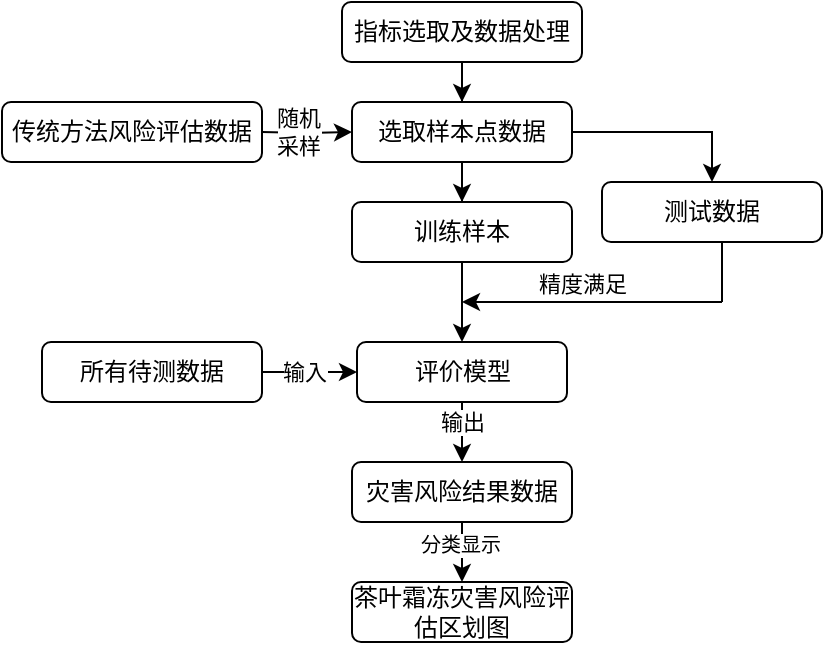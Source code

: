 <mxfile version="15.5.4" type="github">
  <diagram id="Us0cADbMROTdJiihdSzo" name="Page-1">
    <mxGraphModel dx="739" dy="729" grid="1" gridSize="10" guides="1" tooltips="1" connect="1" arrows="1" fold="1" page="1" pageScale="1" pageWidth="827" pageHeight="1169" math="0" shadow="0">
      <root>
        <mxCell id="0" />
        <mxCell id="1" parent="0" />
        <mxCell id="Ey4XHgbHxBFwxcI1cafG-3" value="" style="edgeStyle=orthogonalEdgeStyle;rounded=0;orthogonalLoop=1;jettySize=auto;html=1;" edge="1" parent="1" source="Ey4XHgbHxBFwxcI1cafG-1" target="Ey4XHgbHxBFwxcI1cafG-2">
          <mxGeometry relative="1" as="geometry" />
        </mxCell>
        <mxCell id="Ey4XHgbHxBFwxcI1cafG-1" value="指标选取及数据处理" style="rounded=1;whiteSpace=wrap;html=1;" vertex="1" parent="1">
          <mxGeometry x="210" y="130" width="120" height="30" as="geometry" />
        </mxCell>
        <mxCell id="Ey4XHgbHxBFwxcI1cafG-11" value="" style="edgeStyle=orthogonalEdgeStyle;rounded=0;orthogonalLoop=1;jettySize=auto;html=1;" edge="1" parent="1" source="Ey4XHgbHxBFwxcI1cafG-2" target="Ey4XHgbHxBFwxcI1cafG-8">
          <mxGeometry relative="1" as="geometry" />
        </mxCell>
        <mxCell id="Ey4XHgbHxBFwxcI1cafG-12" value="" style="edgeStyle=orthogonalEdgeStyle;rounded=0;orthogonalLoop=1;jettySize=auto;html=1;" edge="1" parent="1" source="Ey4XHgbHxBFwxcI1cafG-2" target="Ey4XHgbHxBFwxcI1cafG-10">
          <mxGeometry relative="1" as="geometry" />
        </mxCell>
        <mxCell id="Ey4XHgbHxBFwxcI1cafG-2" value="选取样本点数据" style="rounded=1;whiteSpace=wrap;html=1;" vertex="1" parent="1">
          <mxGeometry x="215" y="180" width="110" height="30" as="geometry" />
        </mxCell>
        <mxCell id="Ey4XHgbHxBFwxcI1cafG-5" value="" style="edgeStyle=orthogonalEdgeStyle;rounded=0;orthogonalLoop=1;jettySize=auto;html=1;" edge="1" parent="1" target="Ey4XHgbHxBFwxcI1cafG-2">
          <mxGeometry relative="1" as="geometry">
            <mxPoint x="170" y="194.995" as="sourcePoint" />
          </mxGeometry>
        </mxCell>
        <mxCell id="Ey4XHgbHxBFwxcI1cafG-29" value="随机&lt;br&gt;采样" style="edgeLabel;html=1;align=center;verticalAlign=middle;resizable=0;points=[];fontSize=11;" vertex="1" connectable="0" parent="Ey4XHgbHxBFwxcI1cafG-5">
          <mxGeometry x="-0.233" y="1" relative="1" as="geometry">
            <mxPoint as="offset" />
          </mxGeometry>
        </mxCell>
        <mxCell id="Ey4XHgbHxBFwxcI1cafG-21" value="" style="edgeStyle=orthogonalEdgeStyle;rounded=0;orthogonalLoop=1;jettySize=auto;html=1;fontSize=13;" edge="1" parent="1" source="Ey4XHgbHxBFwxcI1cafG-7" target="Ey4XHgbHxBFwxcI1cafG-18">
          <mxGeometry relative="1" as="geometry" />
        </mxCell>
        <mxCell id="Ey4XHgbHxBFwxcI1cafG-26" value="&lt;font style=&quot;font-size: 11px&quot;&gt;输出&lt;/font&gt;" style="edgeLabel;html=1;align=center;verticalAlign=middle;resizable=0;points=[];fontSize=10;" vertex="1" connectable="0" parent="Ey4XHgbHxBFwxcI1cafG-21">
          <mxGeometry x="0.559" relative="1" as="geometry">
            <mxPoint y="-9" as="offset" />
          </mxGeometry>
        </mxCell>
        <mxCell id="Ey4XHgbHxBFwxcI1cafG-7" value="评价模型" style="rounded=1;whiteSpace=wrap;html=1;" vertex="1" parent="1">
          <mxGeometry x="217.5" y="300" width="105" height="30" as="geometry" />
        </mxCell>
        <mxCell id="Ey4XHgbHxBFwxcI1cafG-13" value="" style="edgeStyle=orthogonalEdgeStyle;rounded=0;orthogonalLoop=1;jettySize=auto;html=1;" edge="1" parent="1" source="Ey4XHgbHxBFwxcI1cafG-8" target="Ey4XHgbHxBFwxcI1cafG-7">
          <mxGeometry relative="1" as="geometry" />
        </mxCell>
        <mxCell id="Ey4XHgbHxBFwxcI1cafG-8" value="训练样本" style="rounded=1;whiteSpace=wrap;html=1;" vertex="1" parent="1">
          <mxGeometry x="215" y="230" width="110" height="30" as="geometry" />
        </mxCell>
        <mxCell id="Ey4XHgbHxBFwxcI1cafG-9" value="传统方法风险评估数据" style="rounded=1;whiteSpace=wrap;html=1;" vertex="1" parent="1">
          <mxGeometry x="40" y="180" width="130" height="30" as="geometry" />
        </mxCell>
        <mxCell id="Ey4XHgbHxBFwxcI1cafG-10" value="测试数据" style="rounded=1;whiteSpace=wrap;html=1;" vertex="1" parent="1">
          <mxGeometry x="340" y="220" width="110" height="30" as="geometry" />
        </mxCell>
        <mxCell id="Ey4XHgbHxBFwxcI1cafG-14" value="" style="endArrow=classic;html=1;rounded=0;" edge="1" parent="1">
          <mxGeometry width="50" height="50" relative="1" as="geometry">
            <mxPoint x="400" y="280" as="sourcePoint" />
            <mxPoint x="270" y="280" as="targetPoint" />
          </mxGeometry>
        </mxCell>
        <mxCell id="Ey4XHgbHxBFwxcI1cafG-16" value="&lt;font style=&quot;font-size: 11px&quot;&gt;精度满足&lt;/font&gt;" style="edgeLabel;html=1;align=center;verticalAlign=middle;resizable=0;points=[];fontSize=13;" vertex="1" connectable="0" parent="Ey4XHgbHxBFwxcI1cafG-14">
          <mxGeometry x="0.153" relative="1" as="geometry">
            <mxPoint x="5" y="-10" as="offset" />
          </mxGeometry>
        </mxCell>
        <mxCell id="Ey4XHgbHxBFwxcI1cafG-15" value="" style="endArrow=none;html=1;rounded=0;" edge="1" parent="1">
          <mxGeometry width="50" height="50" relative="1" as="geometry">
            <mxPoint x="400" y="280" as="sourcePoint" />
            <mxPoint x="400" y="250" as="targetPoint" />
          </mxGeometry>
        </mxCell>
        <mxCell id="Ey4XHgbHxBFwxcI1cafG-17" value="茶叶霜冻灾害风险评估区划图" style="rounded=1;whiteSpace=wrap;html=1;" vertex="1" parent="1">
          <mxGeometry x="215" y="420" width="110" height="30" as="geometry" />
        </mxCell>
        <mxCell id="Ey4XHgbHxBFwxcI1cafG-18" value="灾害风险结果数据" style="rounded=1;whiteSpace=wrap;html=1;" vertex="1" parent="1">
          <mxGeometry x="215" y="360" width="110" height="30" as="geometry" />
        </mxCell>
        <mxCell id="Ey4XHgbHxBFwxcI1cafG-19" value="所有待测数据" style="rounded=1;whiteSpace=wrap;html=1;" vertex="1" parent="1">
          <mxGeometry x="60" y="300" width="110" height="30" as="geometry" />
        </mxCell>
        <mxCell id="Ey4XHgbHxBFwxcI1cafG-24" value="" style="endArrow=classic;html=1;rounded=0;fontSize=10;exitX=1;exitY=0.5;exitDx=0;exitDy=0;entryX=0;entryY=0.5;entryDx=0;entryDy=0;" edge="1" parent="1" source="Ey4XHgbHxBFwxcI1cafG-19" target="Ey4XHgbHxBFwxcI1cafG-7">
          <mxGeometry width="50" height="50" relative="1" as="geometry">
            <mxPoint x="180" y="360" as="sourcePoint" />
            <mxPoint x="230" y="310" as="targetPoint" />
          </mxGeometry>
        </mxCell>
        <mxCell id="Ey4XHgbHxBFwxcI1cafG-25" value="&lt;font style=&quot;font-size: 11px&quot;&gt;输入&lt;/font&gt;" style="edgeLabel;html=1;align=center;verticalAlign=middle;resizable=0;points=[];fontSize=10;" vertex="1" connectable="0" parent="Ey4XHgbHxBFwxcI1cafG-24">
          <mxGeometry x="0.235" y="-1" relative="1" as="geometry">
            <mxPoint x="-9" y="-1" as="offset" />
          </mxGeometry>
        </mxCell>
        <mxCell id="Ey4XHgbHxBFwxcI1cafG-27" value="" style="endArrow=classic;html=1;rounded=0;fontSize=10;exitX=0.5;exitY=1;exitDx=0;exitDy=0;entryX=0.5;entryY=0;entryDx=0;entryDy=0;" edge="1" parent="1" source="Ey4XHgbHxBFwxcI1cafG-18" target="Ey4XHgbHxBFwxcI1cafG-17">
          <mxGeometry width="50" height="50" relative="1" as="geometry">
            <mxPoint x="240" y="440" as="sourcePoint" />
            <mxPoint x="290" y="390" as="targetPoint" />
          </mxGeometry>
        </mxCell>
        <mxCell id="Ey4XHgbHxBFwxcI1cafG-28" value="分类显示" style="edgeLabel;html=1;align=center;verticalAlign=middle;resizable=0;points=[];fontSize=10;" vertex="1" connectable="0" parent="Ey4XHgbHxBFwxcI1cafG-27">
          <mxGeometry x="-0.285" y="-1" relative="1" as="geometry">
            <mxPoint as="offset" />
          </mxGeometry>
        </mxCell>
      </root>
    </mxGraphModel>
  </diagram>
</mxfile>
